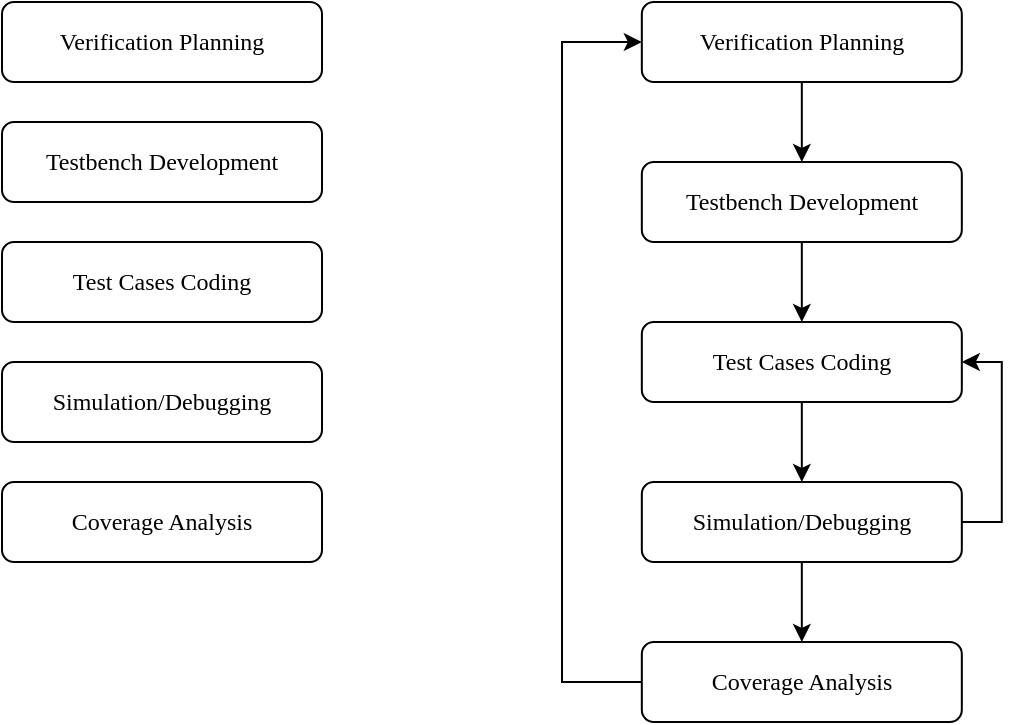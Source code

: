 <mxfile version="24.4.7" type="github">
  <diagram name="Page-1" id="edf60f1a-56cd-e834-aa8a-f176f3a09ee4">
    <mxGraphModel dx="824" dy="849" grid="1" gridSize="10" guides="1" tooltips="1" connect="1" arrows="1" fold="1" page="1" pageScale="1" pageWidth="1100" pageHeight="850" background="none" math="0" shadow="0">
      <root>
        <mxCell id="0" />
        <mxCell id="1" parent="0" />
        <mxCell id="xuy46jT9oB1GYO3vlyH4-3" value="Verification Planning" style="rounded=1;whiteSpace=wrap;html=1;fontFamily=Verdana;" vertex="1" parent="1">
          <mxGeometry x="40" y="40" width="160" height="40" as="geometry" />
        </mxCell>
        <mxCell id="xuy46jT9oB1GYO3vlyH4-5" value="Testbench Development" style="rounded=1;whiteSpace=wrap;html=1;fontFamily=Verdana;" vertex="1" parent="1">
          <mxGeometry x="40" y="100" width="160" height="40" as="geometry" />
        </mxCell>
        <mxCell id="xuy46jT9oB1GYO3vlyH4-6" value="Test Cases Coding" style="rounded=1;whiteSpace=wrap;html=1;fontFamily=Verdana;" vertex="1" parent="1">
          <mxGeometry x="40" y="160" width="160" height="40" as="geometry" />
        </mxCell>
        <mxCell id="xuy46jT9oB1GYO3vlyH4-7" value="Simulation/Debugging" style="rounded=1;whiteSpace=wrap;html=1;fontFamily=Verdana;" vertex="1" parent="1">
          <mxGeometry x="40" y="220" width="160" height="40" as="geometry" />
        </mxCell>
        <mxCell id="xuy46jT9oB1GYO3vlyH4-8" value="Coverage Analysis" style="rounded=1;whiteSpace=wrap;html=1;fontFamily=Verdana;" vertex="1" parent="1">
          <mxGeometry x="40" y="280" width="160" height="40" as="geometry" />
        </mxCell>
        <mxCell id="xuy46jT9oB1GYO3vlyH4-14" style="edgeStyle=orthogonalEdgeStyle;rounded=0;orthogonalLoop=1;jettySize=auto;html=1;exitX=0.5;exitY=1;exitDx=0;exitDy=0;entryX=0.5;entryY=0;entryDx=0;entryDy=0;" edge="1" parent="1" source="xuy46jT9oB1GYO3vlyH4-12" target="xuy46jT9oB1GYO3vlyH4-13">
          <mxGeometry relative="1" as="geometry" />
        </mxCell>
        <mxCell id="xuy46jT9oB1GYO3vlyH4-12" value="Verification Planning" style="rounded=1;whiteSpace=wrap;html=1;fontFamily=Verdana;" vertex="1" parent="1">
          <mxGeometry x="359.91" y="40" width="160" height="40" as="geometry" />
        </mxCell>
        <mxCell id="xuy46jT9oB1GYO3vlyH4-16" value="" style="edgeStyle=orthogonalEdgeStyle;rounded=0;orthogonalLoop=1;jettySize=auto;html=1;" edge="1" parent="1" source="xuy46jT9oB1GYO3vlyH4-13" target="xuy46jT9oB1GYO3vlyH4-15">
          <mxGeometry relative="1" as="geometry" />
        </mxCell>
        <mxCell id="xuy46jT9oB1GYO3vlyH4-13" value="Testbench Development" style="rounded=1;whiteSpace=wrap;html=1;fontFamily=Verdana;" vertex="1" parent="1">
          <mxGeometry x="359.91" y="120" width="160" height="40" as="geometry" />
        </mxCell>
        <mxCell id="xuy46jT9oB1GYO3vlyH4-18" style="edgeStyle=orthogonalEdgeStyle;rounded=0;orthogonalLoop=1;jettySize=auto;html=1;exitX=0.5;exitY=1;exitDx=0;exitDy=0;entryX=0.5;entryY=0;entryDx=0;entryDy=0;" edge="1" parent="1" source="xuy46jT9oB1GYO3vlyH4-15" target="xuy46jT9oB1GYO3vlyH4-17">
          <mxGeometry relative="1" as="geometry" />
        </mxCell>
        <mxCell id="xuy46jT9oB1GYO3vlyH4-15" value="Test Cases Coding" style="rounded=1;whiteSpace=wrap;html=1;fontFamily=Verdana;" vertex="1" parent="1">
          <mxGeometry x="359.91" y="200" width="160" height="40" as="geometry" />
        </mxCell>
        <mxCell id="xuy46jT9oB1GYO3vlyH4-19" style="edgeStyle=orthogonalEdgeStyle;rounded=0;orthogonalLoop=1;jettySize=auto;html=1;exitX=1;exitY=0.5;exitDx=0;exitDy=0;entryX=1;entryY=0.5;entryDx=0;entryDy=0;" edge="1" parent="1" source="xuy46jT9oB1GYO3vlyH4-17" target="xuy46jT9oB1GYO3vlyH4-15">
          <mxGeometry relative="1" as="geometry" />
        </mxCell>
        <mxCell id="xuy46jT9oB1GYO3vlyH4-22" style="edgeStyle=orthogonalEdgeStyle;rounded=0;orthogonalLoop=1;jettySize=auto;html=1;exitX=0.5;exitY=1;exitDx=0;exitDy=0;entryX=0.5;entryY=0;entryDx=0;entryDy=0;" edge="1" parent="1" source="xuy46jT9oB1GYO3vlyH4-17" target="xuy46jT9oB1GYO3vlyH4-21">
          <mxGeometry relative="1" as="geometry" />
        </mxCell>
        <mxCell id="xuy46jT9oB1GYO3vlyH4-17" value="Simulation/Debugging" style="rounded=1;whiteSpace=wrap;html=1;fontFamily=Verdana;" vertex="1" parent="1">
          <mxGeometry x="359.91" y="280" width="160" height="40" as="geometry" />
        </mxCell>
        <mxCell id="xuy46jT9oB1GYO3vlyH4-25" style="edgeStyle=orthogonalEdgeStyle;rounded=0;orthogonalLoop=1;jettySize=auto;html=1;exitX=0;exitY=0.5;exitDx=0;exitDy=0;entryX=0;entryY=0.5;entryDx=0;entryDy=0;" edge="1" parent="1" source="xuy46jT9oB1GYO3vlyH4-21" target="xuy46jT9oB1GYO3vlyH4-12">
          <mxGeometry relative="1" as="geometry">
            <Array as="points">
              <mxPoint x="320" y="380" />
              <mxPoint x="320" y="60" />
            </Array>
          </mxGeometry>
        </mxCell>
        <mxCell id="xuy46jT9oB1GYO3vlyH4-21" value="Coverage Analysis" style="rounded=1;whiteSpace=wrap;html=1;fontFamily=Verdana;" vertex="1" parent="1">
          <mxGeometry x="359.91" y="360" width="160" height="40" as="geometry" />
        </mxCell>
      </root>
    </mxGraphModel>
  </diagram>
</mxfile>
